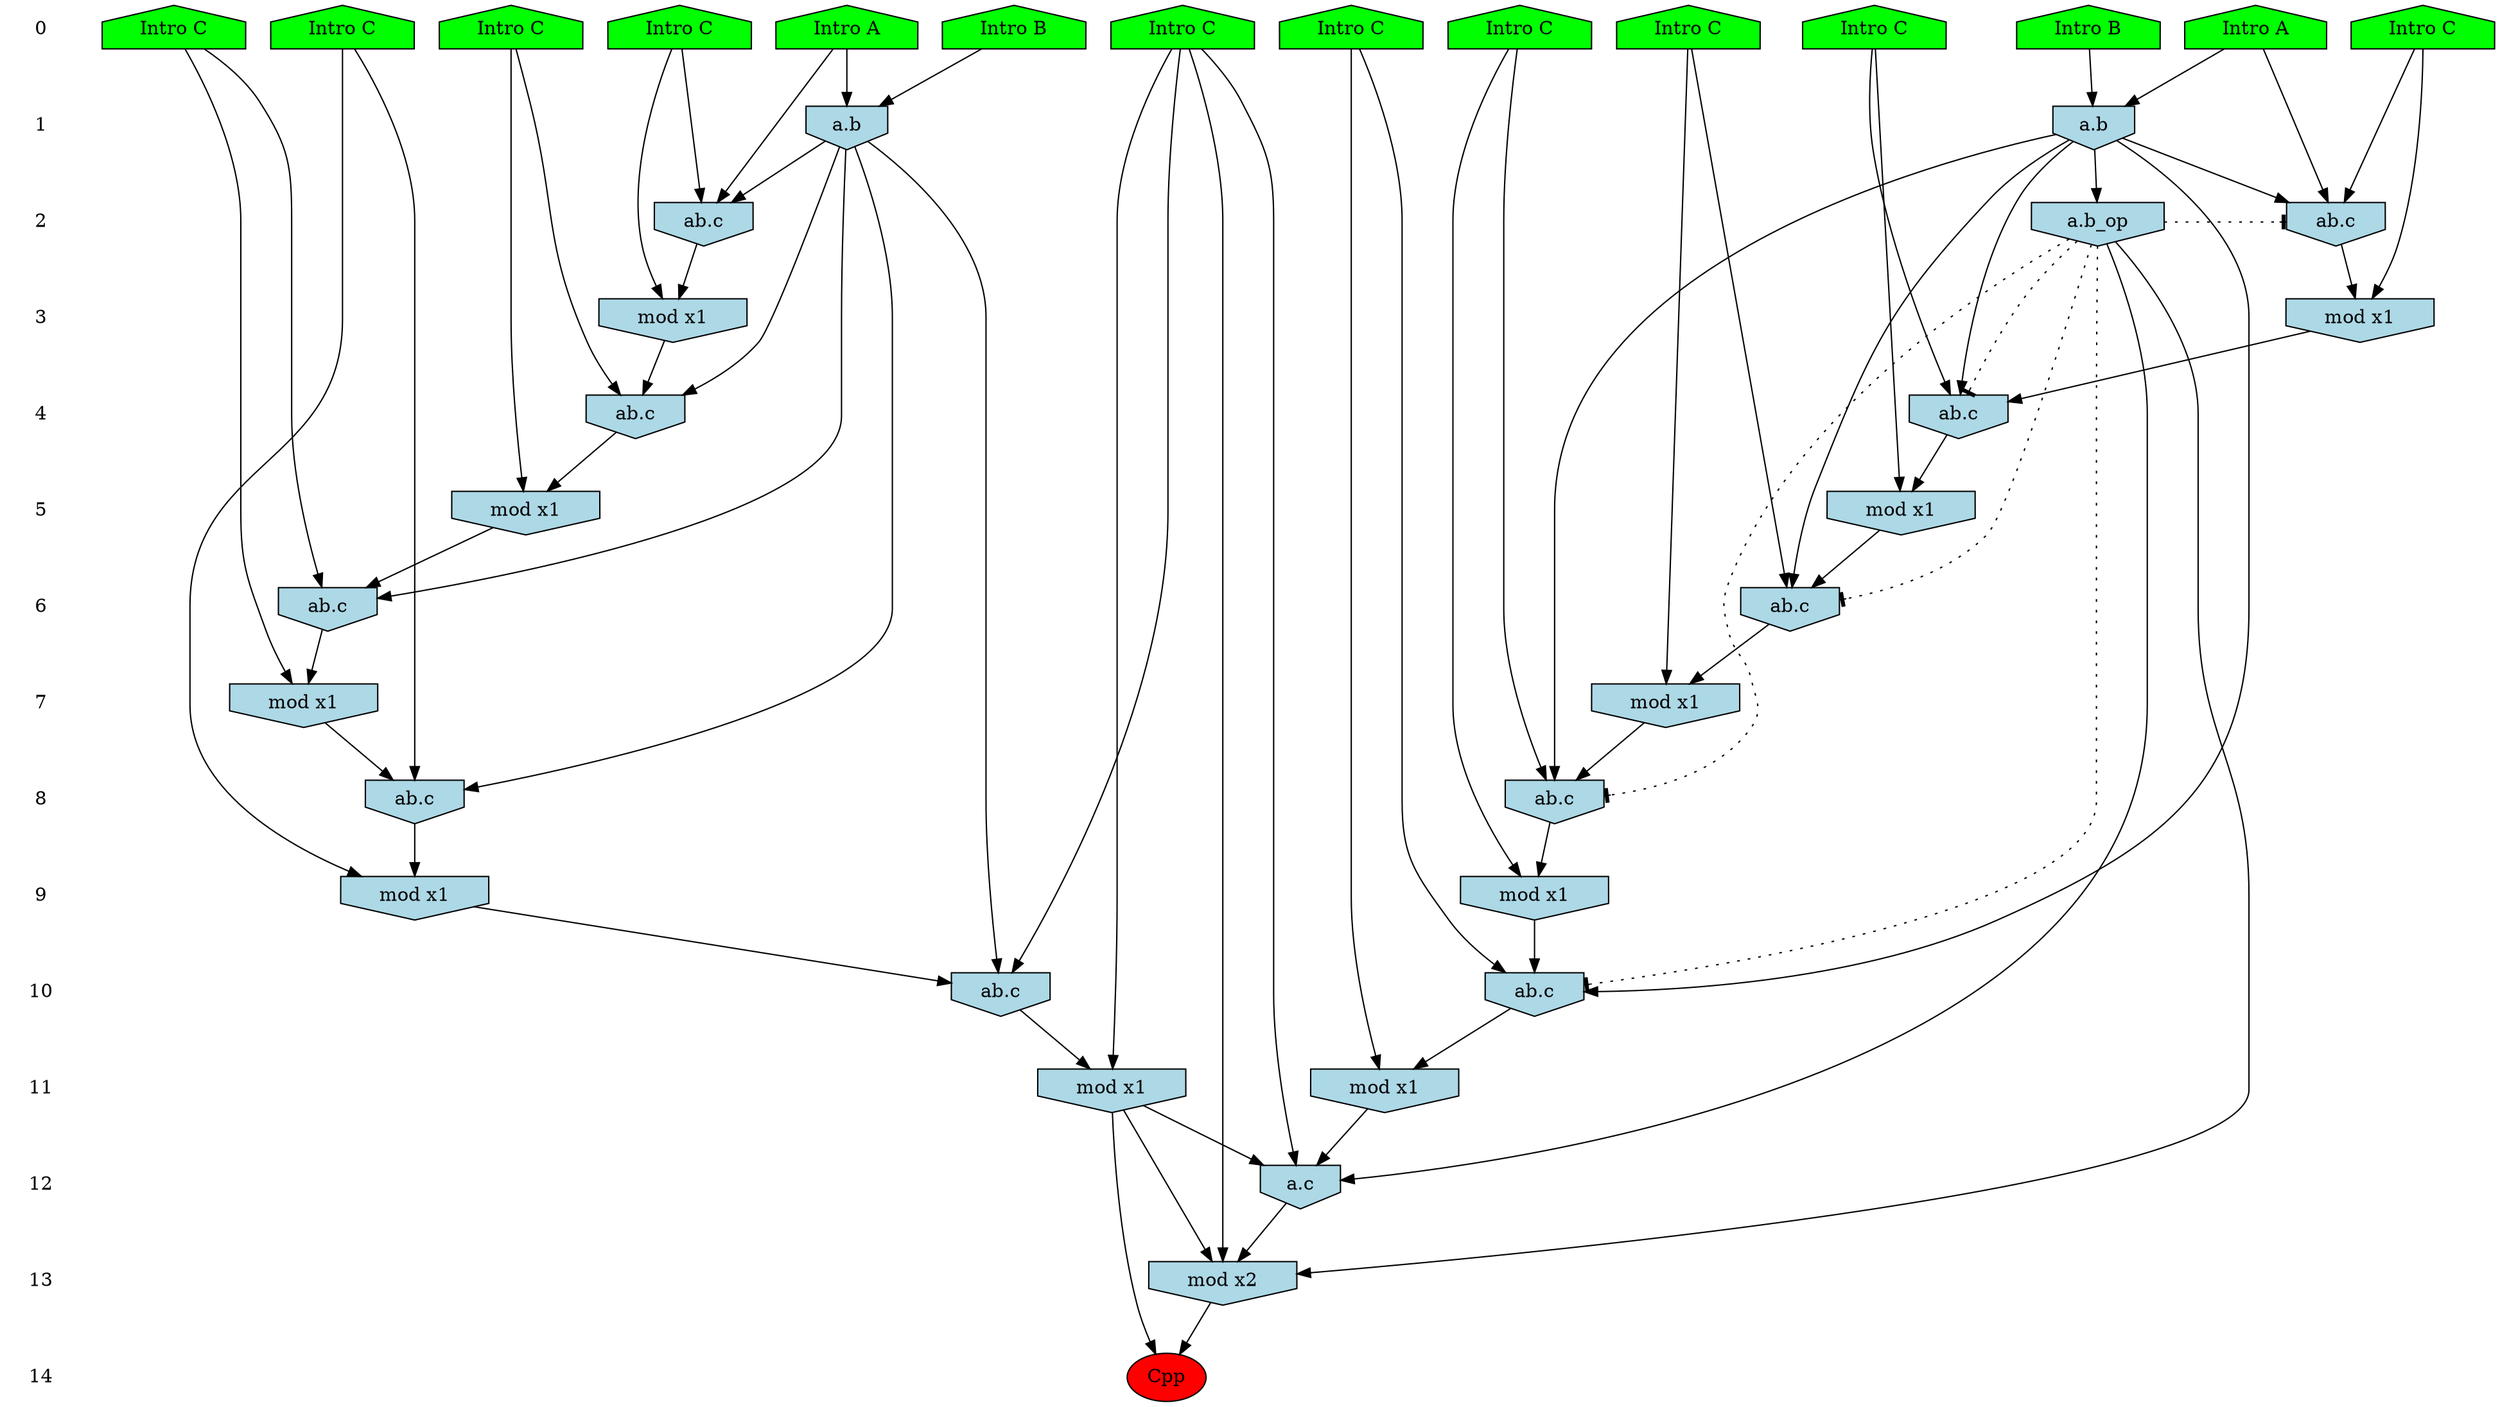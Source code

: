 /* Compression of 1 causal flows obtained in average at 1.649912E+01 t.u */
/* Compressed causal flows were: [2828] */
digraph G{
 ranksep=.5 ; 
{ rank = same ; "0" [shape=plaintext] ; node_1 [label ="Intro A", shape=house, style=filled, fillcolor=green] ;
node_2 [label ="Intro B", shape=house, style=filled, fillcolor=green] ;
node_3 [label ="Intro A", shape=house, style=filled, fillcolor=green] ;
node_4 [label ="Intro B", shape=house, style=filled, fillcolor=green] ;
node_5 [label ="Intro C", shape=house, style=filled, fillcolor=green] ;
node_6 [label ="Intro C", shape=house, style=filled, fillcolor=green] ;
node_7 [label ="Intro C", shape=house, style=filled, fillcolor=green] ;
node_8 [label ="Intro C", shape=house, style=filled, fillcolor=green] ;
node_9 [label ="Intro C", shape=house, style=filled, fillcolor=green] ;
node_10 [label ="Intro C", shape=house, style=filled, fillcolor=green] ;
node_11 [label ="Intro C", shape=house, style=filled, fillcolor=green] ;
node_12 [label ="Intro C", shape=house, style=filled, fillcolor=green] ;
node_13 [label ="Intro C", shape=house, style=filled, fillcolor=green] ;
node_14 [label ="Intro C", shape=house, style=filled, fillcolor=green] ;
}
{ rank = same ; "1" [shape=plaintext] ; node_15 [label="a.b", shape=invhouse, style=filled, fillcolor = lightblue] ;
node_17 [label="a.b", shape=invhouse, style=filled, fillcolor = lightblue] ;
}
{ rank = same ; "2" [shape=plaintext] ; node_16 [label="ab.c", shape=invhouse, style=filled, fillcolor = lightblue] ;
node_18 [label="ab.c", shape=invhouse, style=filled, fillcolor = lightblue] ;
node_36 [label="a.b_op", shape=invhouse, style=filled, fillcolor = lightblue] ;
}
{ rank = same ; "3" [shape=plaintext] ; node_19 [label="mod x1", shape=invhouse, style=filled, fillcolor = lightblue] ;
node_21 [label="mod x1", shape=invhouse, style=filled, fillcolor = lightblue] ;
}
{ rank = same ; "4" [shape=plaintext] ; node_20 [label="ab.c", shape=invhouse, style=filled, fillcolor = lightblue] ;
node_22 [label="ab.c", shape=invhouse, style=filled, fillcolor = lightblue] ;
}
{ rank = same ; "5" [shape=plaintext] ; node_23 [label="mod x1", shape=invhouse, style=filled, fillcolor = lightblue] ;
node_24 [label="mod x1", shape=invhouse, style=filled, fillcolor = lightblue] ;
}
{ rank = same ; "6" [shape=plaintext] ; node_25 [label="ab.c", shape=invhouse, style=filled, fillcolor = lightblue] ;
node_26 [label="ab.c", shape=invhouse, style=filled, fillcolor = lightblue] ;
}
{ rank = same ; "7" [shape=plaintext] ; node_27 [label="mod x1", shape=invhouse, style=filled, fillcolor = lightblue] ;
node_28 [label="mod x1", shape=invhouse, style=filled, fillcolor = lightblue] ;
}
{ rank = same ; "8" [shape=plaintext] ; node_29 [label="ab.c", shape=invhouse, style=filled, fillcolor = lightblue] ;
node_30 [label="ab.c", shape=invhouse, style=filled, fillcolor = lightblue] ;
}
{ rank = same ; "9" [shape=plaintext] ; node_31 [label="mod x1", shape=invhouse, style=filled, fillcolor = lightblue] ;
node_33 [label="mod x1", shape=invhouse, style=filled, fillcolor = lightblue] ;
}
{ rank = same ; "10" [shape=plaintext] ; node_32 [label="ab.c", shape=invhouse, style=filled, fillcolor = lightblue] ;
node_35 [label="ab.c", shape=invhouse, style=filled, fillcolor = lightblue] ;
}
{ rank = same ; "11" [shape=plaintext] ; node_34 [label="mod x1", shape=invhouse, style=filled, fillcolor = lightblue] ;
node_37 [label="mod x1", shape=invhouse, style=filled, fillcolor = lightblue] ;
}
{ rank = same ; "12" [shape=plaintext] ; node_38 [label="a.c", shape=invhouse, style=filled, fillcolor = lightblue] ;
}
{ rank = same ; "13" [shape=plaintext] ; node_39 [label="mod x2", shape=invhouse, style=filled, fillcolor = lightblue] ;
}
{ rank = same ; "14" [shape=plaintext] ; node_40 [label ="Cpp", style=filled, fillcolor=red] ;
}
"0" -> "1" [style="invis"]; 
"1" -> "2" [style="invis"]; 
"2" -> "3" [style="invis"]; 
"3" -> "4" [style="invis"]; 
"4" -> "5" [style="invis"]; 
"5" -> "6" [style="invis"]; 
"6" -> "7" [style="invis"]; 
"7" -> "8" [style="invis"]; 
"8" -> "9" [style="invis"]; 
"9" -> "10" [style="invis"]; 
"10" -> "11" [style="invis"]; 
"11" -> "12" [style="invis"]; 
"12" -> "13" [style="invis"]; 
"13" -> "14" [style="invis"]; 
node_1 -> node_15
node_4 -> node_15
node_1 -> node_16
node_13 -> node_16
node_15 -> node_16
node_2 -> node_17
node_3 -> node_17
node_3 -> node_18
node_10 -> node_18
node_17 -> node_18
node_13 -> node_19
node_16 -> node_19
node_5 -> node_20
node_15 -> node_20
node_19 -> node_20
node_10 -> node_21
node_18 -> node_21
node_6 -> node_22
node_17 -> node_22
node_21 -> node_22
node_6 -> node_23
node_22 -> node_23
node_5 -> node_24
node_20 -> node_24
node_8 -> node_25
node_17 -> node_25
node_23 -> node_25
node_11 -> node_26
node_15 -> node_26
node_24 -> node_26
node_8 -> node_27
node_25 -> node_27
node_11 -> node_28
node_26 -> node_28
node_7 -> node_29
node_17 -> node_29
node_27 -> node_29
node_14 -> node_30
node_15 -> node_30
node_28 -> node_30
node_7 -> node_31
node_29 -> node_31
node_9 -> node_32
node_17 -> node_32
node_31 -> node_32
node_14 -> node_33
node_30 -> node_33
node_9 -> node_34
node_32 -> node_34
node_12 -> node_35
node_15 -> node_35
node_33 -> node_35
node_15 -> node_36
node_12 -> node_37
node_35 -> node_37
node_9 -> node_38
node_34 -> node_38
node_36 -> node_38
node_37 -> node_38
node_9 -> node_39
node_34 -> node_39
node_36 -> node_39
node_38 -> node_39
node_34 -> node_40
node_39 -> node_40
node_36 -> node_35 [style=dotted, arrowhead = tee] 
node_36 -> node_30 [style=dotted, arrowhead = tee] 
node_36 -> node_26 [style=dotted, arrowhead = tee] 
node_36 -> node_20 [style=dotted, arrowhead = tee] 
node_36 -> node_16 [style=dotted, arrowhead = tee] 
}
/*
 Dot generation time: 0.000657
*/